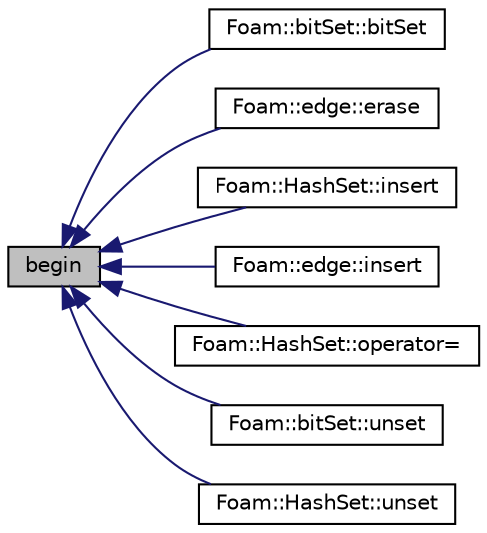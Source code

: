 digraph "begin"
{
  bgcolor="transparent";
  edge [fontname="Helvetica",fontsize="10",labelfontname="Helvetica",labelfontsize="10"];
  node [fontname="Helvetica",fontsize="10",shape=record];
  rankdir="LR";
  Node1 [label="begin",height=0.2,width=0.4,color="black", fillcolor="grey75", style="filled" fontcolor="black"];
  Node1 -> Node2 [dir="back",color="midnightblue",fontsize="10",style="solid",fontname="Helvetica"];
  Node2 [label="Foam::bitSet::bitSet",height=0.2,width=0.4,color="black",URL="$classFoam_1_1bitSet.html#a6c2dca3fb57f519242a7018e35214765",tooltip="Construct with automatic sizing (filled with 0), and populate with specified locations as 1..."];
  Node1 -> Node3 [dir="back",color="midnightblue",fontsize="10",style="solid",fontname="Helvetica"];
  Node3 [label="Foam::edge::erase",height=0.2,width=0.4,color="black",URL="$classFoam_1_1edge.html#a8126eaedcff9e5928f2b433ff5dc9ec2",tooltip="Remove existing indices from the edge and set locations to &#39;-1&#39;. "];
  Node1 -> Node4 [dir="back",color="midnightblue",fontsize="10",style="solid",fontname="Helvetica"];
  Node4 [label="Foam::HashSet::insert",height=0.2,width=0.4,color="black",URL="$classFoam_1_1HashSet.html#a8b72fb91a31effb42d15c58445d6e9a1",tooltip="Insert keys from the list of Key. "];
  Node1 -> Node5 [dir="back",color="midnightblue",fontsize="10",style="solid",fontname="Helvetica"];
  Node5 [label="Foam::edge::insert",height=0.2,width=0.4,color="black",URL="$classFoam_1_1edge.html#abfe6bd3f3a8257e3cb17e624e3f093ba",tooltip="Fill open slots with the indices if they did not previously exist. "];
  Node1 -> Node6 [dir="back",color="midnightblue",fontsize="10",style="solid",fontname="Helvetica"];
  Node6 [label="Foam::HashSet::operator=",height=0.2,width=0.4,color="black",URL="$classFoam_1_1HashSet.html#aaf2925af87b67df4b8d68d4f6cb8c4a6",tooltip="Assignment from a UList of keys. "];
  Node1 -> Node7 [dir="back",color="midnightblue",fontsize="10",style="solid",fontname="Helvetica"];
  Node7 [label="Foam::bitSet::unset",height=0.2,width=0.4,color="black",URL="$classFoam_1_1bitSet.html#a523b92b759c5a4109530fdfcd9d3ef8d"];
  Node1 -> Node8 [dir="back",color="midnightblue",fontsize="10",style="solid",fontname="Helvetica"];
  Node8 [label="Foam::HashSet::unset",height=0.2,width=0.4,color="black",URL="$classFoam_1_1HashSet.html#a3ce4df6d99479cc36f99a2dd7d34a405",tooltip="Unset the listed keys - same as erase. "];
}
